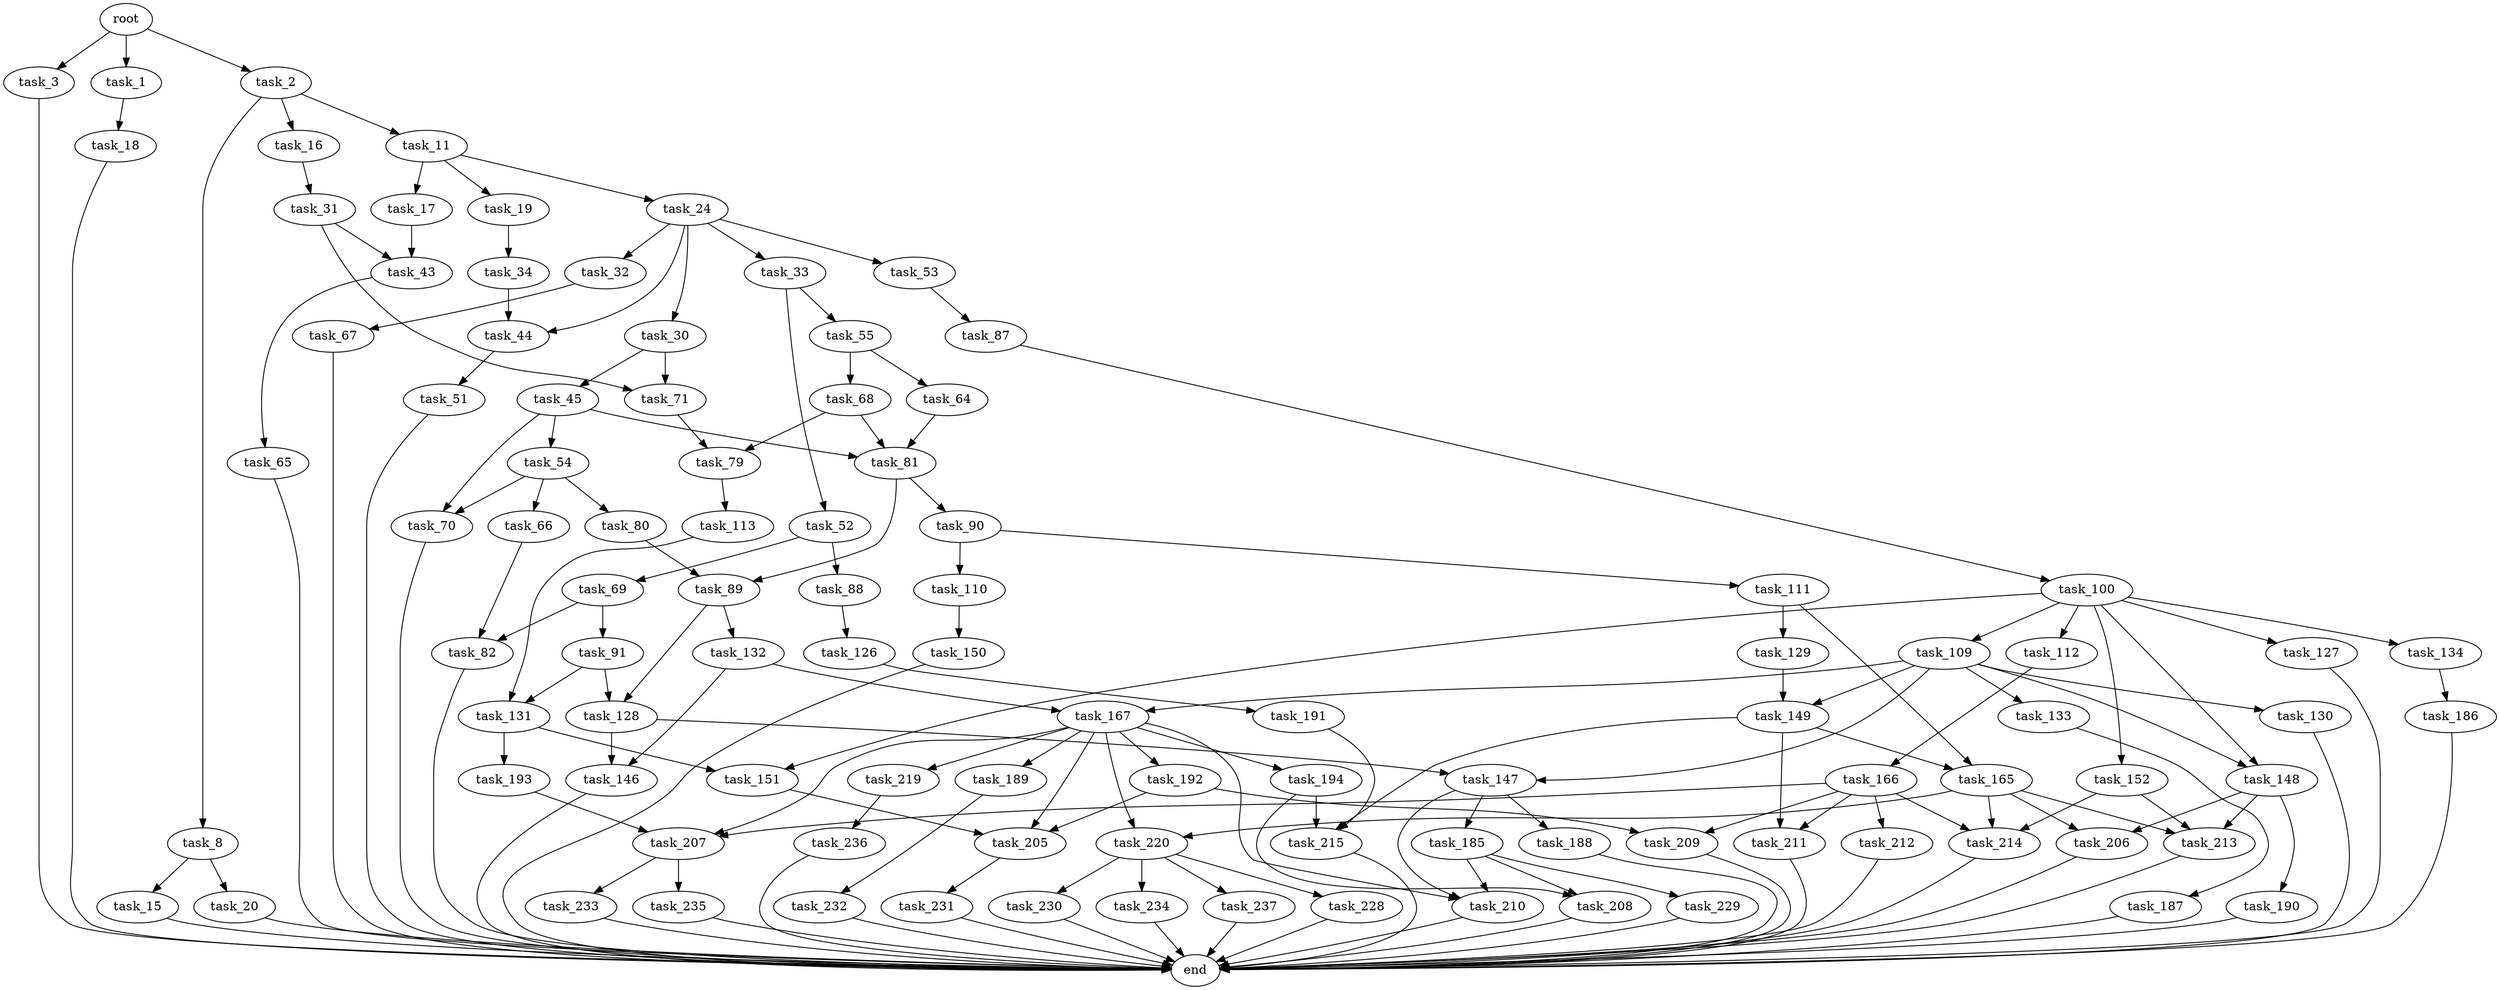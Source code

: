 digraph G {
  root [size="0.000000"];
  task_1 [size="152967418308.000000"];
  task_2 [size="753963984640.000000"];
  task_3 [size="134217728000.000000"];
  task_8 [size="14263758994.000000"];
  task_11 [size="4750244473.000000"];
  task_15 [size="998499820076.000000"];
  task_16 [size="68719476736.000000"];
  task_17 [size="353010365539.000000"];
  task_18 [size="165828475117.000000"];
  task_19 [size="68719476736.000000"];
  task_20 [size="143894581049.000000"];
  task_24 [size="68719476736.000000"];
  task_30 [size="383242340910.000000"];
  task_31 [size="855454041273.000000"];
  task_32 [size="28991029248.000000"];
  task_33 [size="6491599782.000000"];
  task_34 [size="205722124312.000000"];
  task_43 [size="596454481850.000000"];
  task_44 [size="902907717257.000000"];
  task_45 [size="42465101186.000000"];
  task_51 [size="134217728000.000000"];
  task_52 [size="68719476736.000000"];
  task_53 [size="21001781744.000000"];
  task_54 [size="368293445632.000000"];
  task_55 [size="368293445632.000000"];
  task_64 [size="440820120979.000000"];
  task_65 [size="28991029248.000000"];
  task_66 [size="37836739469.000000"];
  task_67 [size="237314867347.000000"];
  task_68 [size="1073741824000.000000"];
  task_69 [size="1073741824000.000000"];
  task_70 [size="8589934592.000000"];
  task_71 [size="1826263134.000000"];
  task_79 [size="30053875274.000000"];
  task_80 [size="549755813888.000000"];
  task_81 [size="344267416198.000000"];
  task_82 [size="392175528687.000000"];
  task_87 [size="160308818104.000000"];
  task_88 [size="103590175629.000000"];
  task_89 [size="12372809475.000000"];
  task_90 [size="68719476736.000000"];
  task_91 [size="20585506532.000000"];
  task_100 [size="549755813888.000000"];
  task_109 [size="31657917254.000000"];
  task_110 [size="310952089863.000000"];
  task_111 [size="28991029248.000000"];
  task_112 [size="8589934592.000000"];
  task_113 [size="368293445632.000000"];
  task_126 [size="8589934592.000000"];
  task_127 [size="68719476736.000000"];
  task_128 [size="201170021432.000000"];
  task_129 [size="17532409439.000000"];
  task_130 [size="549755813888.000000"];
  task_131 [size="2199918397.000000"];
  task_132 [size="549755813888.000000"];
  task_133 [size="368293445632.000000"];
  task_134 [size="5375127551.000000"];
  task_146 [size="6609590081.000000"];
  task_147 [size="782757789696.000000"];
  task_148 [size="549755813888.000000"];
  task_149 [size="284986129925.000000"];
  task_150 [size="16715930303.000000"];
  task_151 [size="41010302780.000000"];
  task_152 [size="1747685405.000000"];
  task_165 [size="1073741824000.000000"];
  task_166 [size="172870349352.000000"];
  task_167 [size="1565360502.000000"];
  task_185 [size="685468795.000000"];
  task_186 [size="5188863120.000000"];
  task_187 [size="159365968164.000000"];
  task_188 [size="5877539020.000000"];
  task_189 [size="782475004453.000000"];
  task_190 [size="68719476736.000000"];
  task_191 [size="782757789696.000000"];
  task_192 [size="281935552493.000000"];
  task_193 [size="16759488630.000000"];
  task_194 [size="134217728000.000000"];
  task_205 [size="134217728000.000000"];
  task_206 [size="122433661267.000000"];
  task_207 [size="134217728000.000000"];
  task_208 [size="854959487575.000000"];
  task_209 [size="27256604024.000000"];
  task_210 [size="5247632521.000000"];
  task_211 [size="8589934592.000000"];
  task_212 [size="8589934592.000000"];
  task_213 [size="22851040378.000000"];
  task_214 [size="25718361364.000000"];
  task_215 [size="31855706826.000000"];
  task_219 [size="23436305224.000000"];
  task_220 [size="68719476736.000000"];
  task_228 [size="5530345498.000000"];
  task_229 [size="67931879538.000000"];
  task_230 [size="206911736656.000000"];
  task_231 [size="231928233984.000000"];
  task_232 [size="8589934592.000000"];
  task_233 [size="134217728000.000000"];
  task_234 [size="273584885671.000000"];
  task_235 [size="106584131370.000000"];
  task_236 [size="1210206493282.000000"];
  task_237 [size="8589934592.000000"];
  end [size="0.000000"];

  root -> task_1 [size="1.000000"];
  root -> task_2 [size="1.000000"];
  root -> task_3 [size="1.000000"];
  task_1 -> task_18 [size="134217728.000000"];
  task_2 -> task_8 [size="536870912.000000"];
  task_2 -> task_11 [size="536870912.000000"];
  task_2 -> task_16 [size="536870912.000000"];
  task_3 -> end [size="1.000000"];
  task_8 -> task_15 [size="411041792.000000"];
  task_8 -> task_20 [size="411041792.000000"];
  task_11 -> task_17 [size="75497472.000000"];
  task_11 -> task_19 [size="75497472.000000"];
  task_11 -> task_24 [size="75497472.000000"];
  task_15 -> end [size="1.000000"];
  task_16 -> task_31 [size="134217728.000000"];
  task_17 -> task_43 [size="679477248.000000"];
  task_18 -> end [size="1.000000"];
  task_19 -> task_34 [size="134217728.000000"];
  task_20 -> end [size="1.000000"];
  task_24 -> task_30 [size="134217728.000000"];
  task_24 -> task_32 [size="134217728.000000"];
  task_24 -> task_33 [size="134217728.000000"];
  task_24 -> task_44 [size="134217728.000000"];
  task_24 -> task_53 [size="134217728.000000"];
  task_30 -> task_45 [size="301989888.000000"];
  task_30 -> task_71 [size="301989888.000000"];
  task_31 -> task_43 [size="536870912.000000"];
  task_31 -> task_71 [size="536870912.000000"];
  task_32 -> task_67 [size="75497472.000000"];
  task_33 -> task_52 [size="411041792.000000"];
  task_33 -> task_55 [size="411041792.000000"];
  task_34 -> task_44 [size="301989888.000000"];
  task_43 -> task_65 [size="536870912.000000"];
  task_44 -> task_51 [size="679477248.000000"];
  task_45 -> task_54 [size="33554432.000000"];
  task_45 -> task_70 [size="33554432.000000"];
  task_45 -> task_81 [size="33554432.000000"];
  task_51 -> end [size="1.000000"];
  task_52 -> task_69 [size="134217728.000000"];
  task_52 -> task_88 [size="134217728.000000"];
  task_53 -> task_87 [size="679477248.000000"];
  task_54 -> task_66 [size="411041792.000000"];
  task_54 -> task_70 [size="411041792.000000"];
  task_54 -> task_80 [size="411041792.000000"];
  task_55 -> task_64 [size="411041792.000000"];
  task_55 -> task_68 [size="411041792.000000"];
  task_64 -> task_81 [size="411041792.000000"];
  task_65 -> end [size="1.000000"];
  task_66 -> task_82 [size="33554432.000000"];
  task_67 -> end [size="1.000000"];
  task_68 -> task_79 [size="838860800.000000"];
  task_68 -> task_81 [size="838860800.000000"];
  task_69 -> task_82 [size="838860800.000000"];
  task_69 -> task_91 [size="838860800.000000"];
  task_70 -> end [size="1.000000"];
  task_71 -> task_79 [size="33554432.000000"];
  task_79 -> task_113 [size="536870912.000000"];
  task_80 -> task_89 [size="536870912.000000"];
  task_81 -> task_89 [size="301989888.000000"];
  task_81 -> task_90 [size="301989888.000000"];
  task_82 -> end [size="1.000000"];
  task_87 -> task_100 [size="134217728.000000"];
  task_88 -> task_126 [size="75497472.000000"];
  task_89 -> task_128 [size="301989888.000000"];
  task_89 -> task_132 [size="301989888.000000"];
  task_90 -> task_110 [size="134217728.000000"];
  task_90 -> task_111 [size="134217728.000000"];
  task_91 -> task_128 [size="411041792.000000"];
  task_91 -> task_131 [size="411041792.000000"];
  task_100 -> task_109 [size="536870912.000000"];
  task_100 -> task_112 [size="536870912.000000"];
  task_100 -> task_127 [size="536870912.000000"];
  task_100 -> task_134 [size="536870912.000000"];
  task_100 -> task_148 [size="536870912.000000"];
  task_100 -> task_151 [size="536870912.000000"];
  task_100 -> task_152 [size="536870912.000000"];
  task_109 -> task_130 [size="536870912.000000"];
  task_109 -> task_133 [size="536870912.000000"];
  task_109 -> task_147 [size="536870912.000000"];
  task_109 -> task_148 [size="536870912.000000"];
  task_109 -> task_149 [size="536870912.000000"];
  task_109 -> task_167 [size="536870912.000000"];
  task_110 -> task_150 [size="301989888.000000"];
  task_111 -> task_129 [size="75497472.000000"];
  task_111 -> task_165 [size="75497472.000000"];
  task_112 -> task_166 [size="33554432.000000"];
  task_113 -> task_131 [size="411041792.000000"];
  task_126 -> task_191 [size="33554432.000000"];
  task_127 -> end [size="1.000000"];
  task_128 -> task_146 [size="134217728.000000"];
  task_128 -> task_147 [size="134217728.000000"];
  task_129 -> task_149 [size="536870912.000000"];
  task_130 -> end [size="1.000000"];
  task_131 -> task_151 [size="75497472.000000"];
  task_131 -> task_193 [size="75497472.000000"];
  task_132 -> task_146 [size="536870912.000000"];
  task_132 -> task_167 [size="536870912.000000"];
  task_133 -> task_187 [size="411041792.000000"];
  task_134 -> task_186 [size="209715200.000000"];
  task_146 -> end [size="1.000000"];
  task_147 -> task_185 [size="679477248.000000"];
  task_147 -> task_188 [size="679477248.000000"];
  task_147 -> task_210 [size="679477248.000000"];
  task_148 -> task_190 [size="536870912.000000"];
  task_148 -> task_206 [size="536870912.000000"];
  task_148 -> task_213 [size="536870912.000000"];
  task_149 -> task_165 [size="536870912.000000"];
  task_149 -> task_211 [size="536870912.000000"];
  task_149 -> task_215 [size="536870912.000000"];
  task_150 -> end [size="1.000000"];
  task_151 -> task_205 [size="679477248.000000"];
  task_152 -> task_213 [size="33554432.000000"];
  task_152 -> task_214 [size="33554432.000000"];
  task_165 -> task_206 [size="838860800.000000"];
  task_165 -> task_213 [size="838860800.000000"];
  task_165 -> task_214 [size="838860800.000000"];
  task_165 -> task_220 [size="838860800.000000"];
  task_166 -> task_207 [size="411041792.000000"];
  task_166 -> task_209 [size="411041792.000000"];
  task_166 -> task_211 [size="411041792.000000"];
  task_166 -> task_212 [size="411041792.000000"];
  task_166 -> task_214 [size="411041792.000000"];
  task_167 -> task_189 [size="75497472.000000"];
  task_167 -> task_192 [size="75497472.000000"];
  task_167 -> task_194 [size="75497472.000000"];
  task_167 -> task_205 [size="75497472.000000"];
  task_167 -> task_207 [size="75497472.000000"];
  task_167 -> task_210 [size="75497472.000000"];
  task_167 -> task_219 [size="75497472.000000"];
  task_167 -> task_220 [size="75497472.000000"];
  task_185 -> task_208 [size="33554432.000000"];
  task_185 -> task_210 [size="33554432.000000"];
  task_185 -> task_229 [size="33554432.000000"];
  task_186 -> end [size="1.000000"];
  task_187 -> end [size="1.000000"];
  task_188 -> end [size="1.000000"];
  task_189 -> task_232 [size="536870912.000000"];
  task_190 -> end [size="1.000000"];
  task_191 -> task_215 [size="679477248.000000"];
  task_192 -> task_205 [size="536870912.000000"];
  task_192 -> task_209 [size="536870912.000000"];
  task_193 -> task_207 [size="301989888.000000"];
  task_194 -> task_208 [size="209715200.000000"];
  task_194 -> task_215 [size="209715200.000000"];
  task_205 -> task_231 [size="209715200.000000"];
  task_206 -> end [size="1.000000"];
  task_207 -> task_233 [size="209715200.000000"];
  task_207 -> task_235 [size="209715200.000000"];
  task_208 -> end [size="1.000000"];
  task_209 -> end [size="1.000000"];
  task_210 -> end [size="1.000000"];
  task_211 -> end [size="1.000000"];
  task_212 -> end [size="1.000000"];
  task_213 -> end [size="1.000000"];
  task_214 -> end [size="1.000000"];
  task_215 -> end [size="1.000000"];
  task_219 -> task_236 [size="411041792.000000"];
  task_220 -> task_228 [size="134217728.000000"];
  task_220 -> task_230 [size="134217728.000000"];
  task_220 -> task_234 [size="134217728.000000"];
  task_220 -> task_237 [size="134217728.000000"];
  task_228 -> end [size="1.000000"];
  task_229 -> end [size="1.000000"];
  task_230 -> end [size="1.000000"];
  task_231 -> end [size="1.000000"];
  task_232 -> end [size="1.000000"];
  task_233 -> end [size="1.000000"];
  task_234 -> end [size="1.000000"];
  task_235 -> end [size="1.000000"];
  task_236 -> end [size="1.000000"];
  task_237 -> end [size="1.000000"];
}
